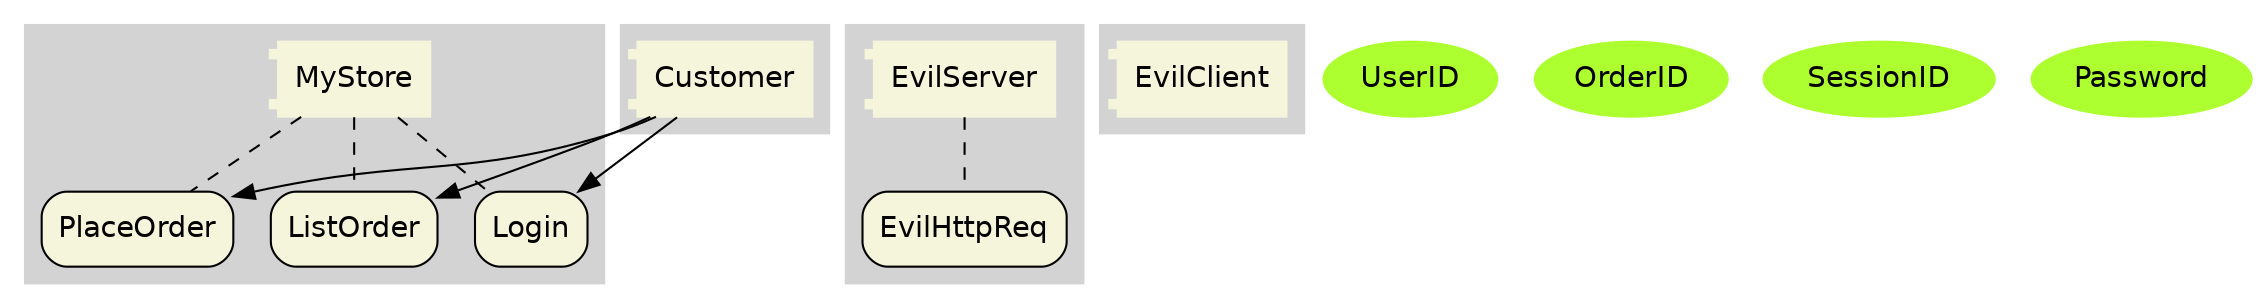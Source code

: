 digraph g {
graph[fontname="helvetica", splines=true, concentrate=true];
node[fontname="helvetica"];
edge[fontname="helvetica", len=1.0];
subgraph cluster_MyStore { 
style=filled; color=lightgrey;
MyStore [shape=component,style="filled",color="beige"];
MyStore_MyStore__Login [label="Login",shape=rectangle,fillcolor="beige",style="filled,rounded"];
MyStore -> MyStore_MyStore__Login [style=dashed,dir=none];
MyStore_MyStore__PlaceOrder [label="PlaceOrder",shape=rectangle,fillcolor="beige",style="filled,rounded"];
MyStore -> MyStore_MyStore__PlaceOrder [style=dashed,dir=none];
MyStore_MyStore__ListOrder [label="ListOrder",shape=rectangle,fillcolor="beige",style="filled,rounded"];
MyStore -> MyStore_MyStore__ListOrder [style=dashed,dir=none];
}
subgraph cluster_Customer { 
style=filled; color=lightgrey;
Customer [shape=component,style="filled",color="beige"];
}
Customer -> MyStore_MyStore__Login;
Customer -> MyStore_MyStore__PlaceOrder;
Customer -> MyStore_MyStore__ListOrder;
subgraph cluster_EvilServer { 
style=filled; color=lightgrey;
EvilServer [shape=component,style="filled",color="beige"];
EvilServer_EvilServer__EvilHttpReq [label="EvilHttpReq",shape=rectangle,fillcolor="beige",style="filled,rounded"];
EvilServer -> EvilServer_EvilServer__EvilHttpReq [style=dashed,dir=none];
}
subgraph cluster_EvilClient { 
style=filled; color=lightgrey;
EvilClient [shape=component,style="filled",color="beige"];
}
UserID[shape=ellipse,style="filled",color="greenyellow"];
OrderID[shape=ellipse,style="filled",color="greenyellow"];
SessionID[shape=ellipse,style="filled",color="greenyellow"];
Password[shape=ellipse,style="filled",color="greenyellow"];
}
